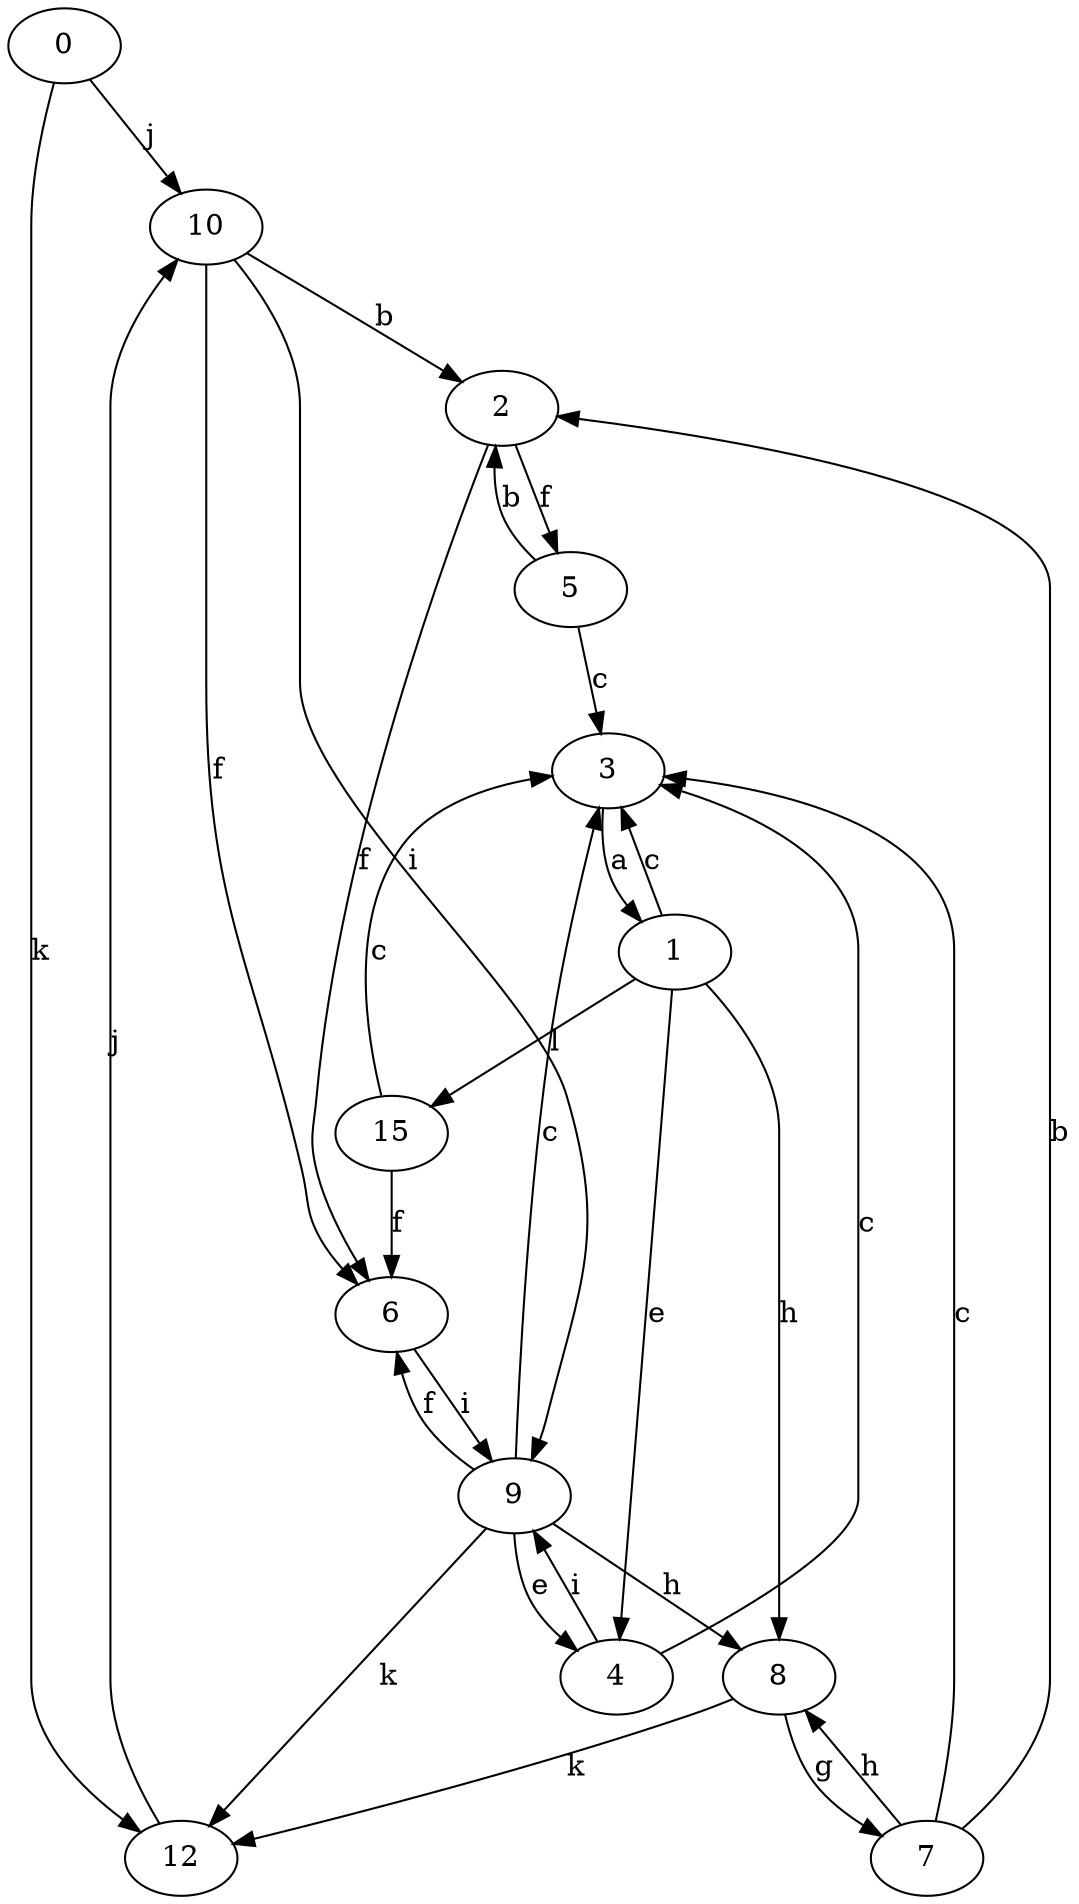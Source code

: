 strict digraph  {
0;
1;
2;
3;
4;
5;
6;
7;
8;
9;
10;
12;
15;
0 -> 10  [label=j];
0 -> 12  [label=k];
1 -> 3  [label=c];
1 -> 4  [label=e];
1 -> 8  [label=h];
1 -> 15  [label=l];
2 -> 5  [label=f];
2 -> 6  [label=f];
3 -> 1  [label=a];
4 -> 3  [label=c];
4 -> 9  [label=i];
5 -> 2  [label=b];
5 -> 3  [label=c];
6 -> 9  [label=i];
7 -> 2  [label=b];
7 -> 3  [label=c];
7 -> 8  [label=h];
8 -> 7  [label=g];
8 -> 12  [label=k];
9 -> 3  [label=c];
9 -> 4  [label=e];
9 -> 6  [label=f];
9 -> 8  [label=h];
9 -> 12  [label=k];
10 -> 2  [label=b];
10 -> 6  [label=f];
10 -> 9  [label=i];
12 -> 10  [label=j];
15 -> 3  [label=c];
15 -> 6  [label=f];
}

